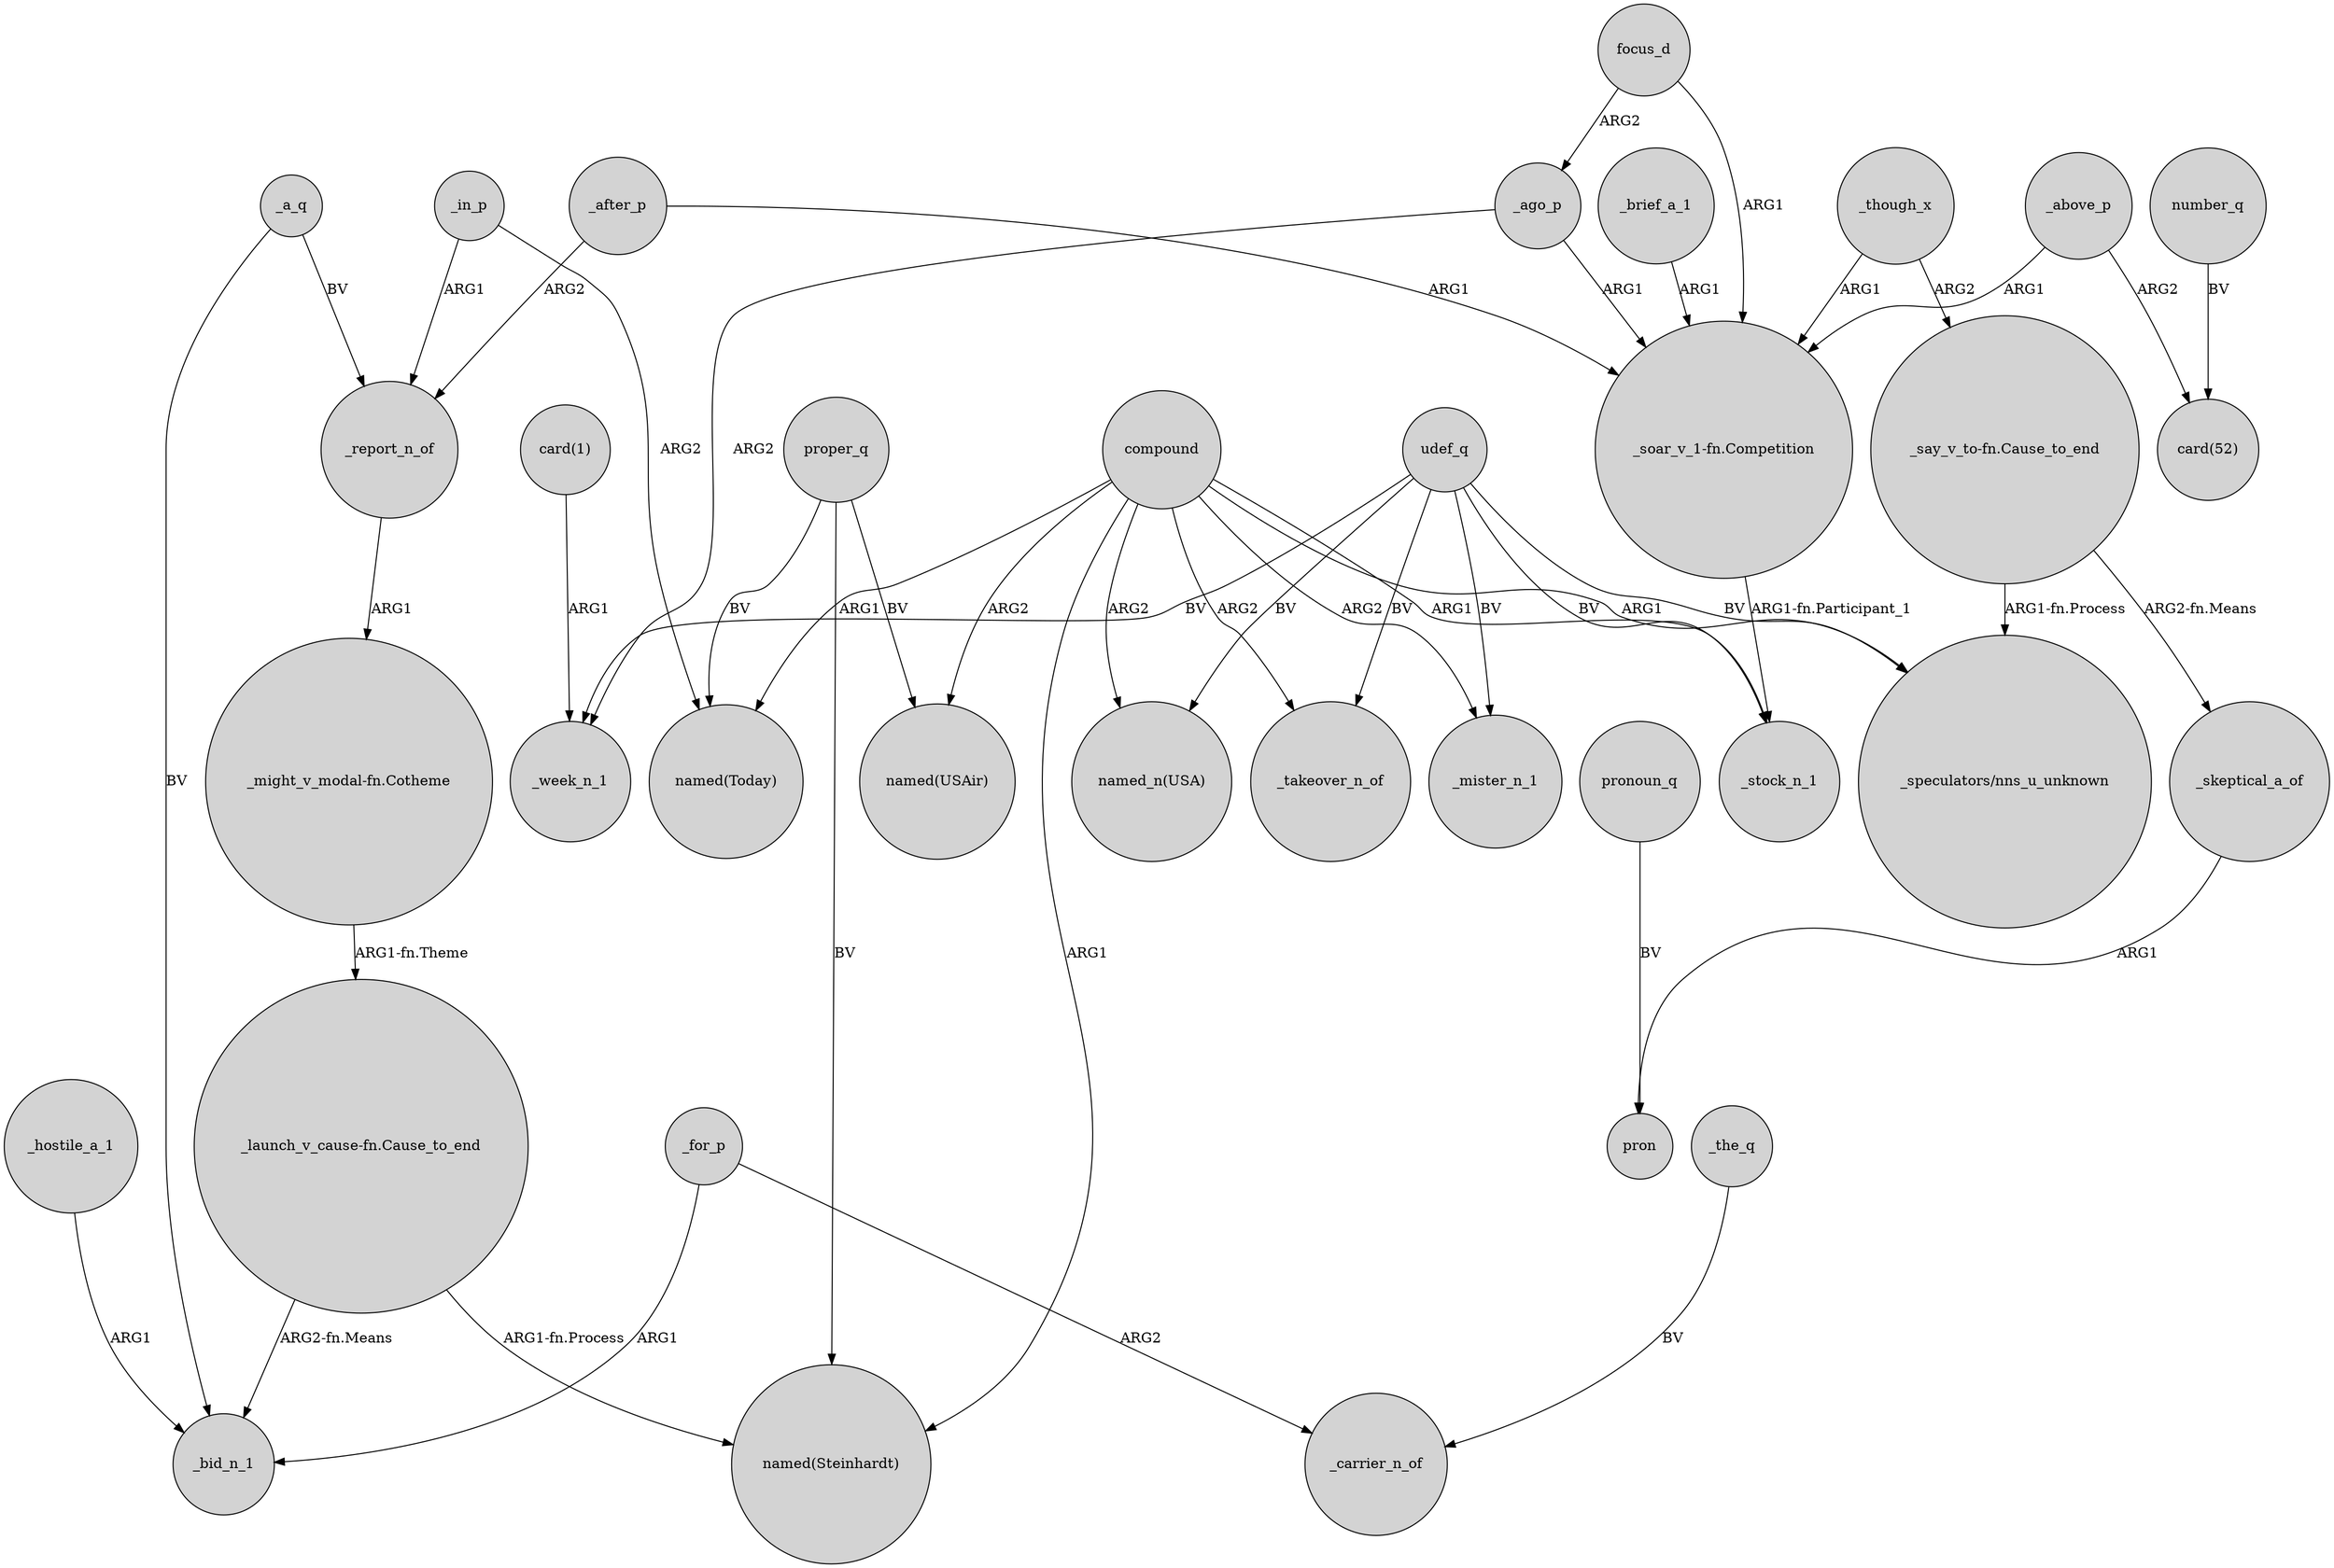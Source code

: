 digraph {
	node [shape=circle style=filled]
	_a_q -> _bid_n_1 [label=BV]
	_report_n_of -> "_might_v_modal-fn.Cotheme" [label=ARG1]
	compound -> _mister_n_1 [label=ARG2]
	focus_d -> "_soar_v_1-fn.Competition" [label=ARG1]
	"card(1)" -> _week_n_1 [label=ARG1]
	_brief_a_1 -> "_soar_v_1-fn.Competition" [label=ARG1]
	compound -> "named(USAir)" [label=ARG2]
	"_launch_v_cause-fn.Cause_to_end" -> "named(Steinhardt)" [label="ARG1-fn.Process"]
	udef_q -> "named_n(USA)" [label=BV]
	proper_q -> "named(Steinhardt)" [label=BV]
	_above_p -> "_soar_v_1-fn.Competition" [label=ARG1]
	focus_d -> _ago_p [label=ARG2]
	_after_p -> _report_n_of [label=ARG2]
	udef_q -> _mister_n_1 [label=BV]
	_skeptical_a_of -> pron [label=ARG1]
	"_soar_v_1-fn.Competition" -> _stock_n_1 [label="ARG1-fn.Participant_1"]
	compound -> _stock_n_1 [label=ARG1]
	udef_q -> "_speculators/nns_u_unknown" [label=BV]
	compound -> "named(Today)" [label=ARG1]
	pronoun_q -> pron [label=BV]
	udef_q -> _takeover_n_of [label=BV]
	udef_q -> _week_n_1 [label=BV]
	compound -> "named(Steinhardt)" [label=ARG1]
	udef_q -> _stock_n_1 [label=BV]
	_a_q -> _report_n_of [label=BV]
	_hostile_a_1 -> _bid_n_1 [label=ARG1]
	_in_p -> "named(Today)" [label=ARG2]
	"_say_v_to-fn.Cause_to_end" -> "_speculators/nns_u_unknown" [label="ARG1-fn.Process"]
	_after_p -> "_soar_v_1-fn.Competition" [label=ARG1]
	compound -> "_speculators/nns_u_unknown" [label=ARG1]
	proper_q -> "named(Today)" [label=BV]
	compound -> "named_n(USA)" [label=ARG2]
	_the_q -> _carrier_n_of [label=BV]
	"_launch_v_cause-fn.Cause_to_end" -> _bid_n_1 [label="ARG2-fn.Means"]
	_in_p -> _report_n_of [label=ARG1]
	_for_p -> _bid_n_1 [label=ARG1]
	_ago_p -> "_soar_v_1-fn.Competition" [label=ARG1]
	"_might_v_modal-fn.Cotheme" -> "_launch_v_cause-fn.Cause_to_end" [label="ARG1-fn.Theme"]
	_for_p -> _carrier_n_of [label=ARG2]
	"_say_v_to-fn.Cause_to_end" -> _skeptical_a_of [label="ARG2-fn.Means"]
	proper_q -> "named(USAir)" [label=BV]
	compound -> _takeover_n_of [label=ARG2]
	_though_x -> "_say_v_to-fn.Cause_to_end" [label=ARG2]
	number_q -> "card(52)" [label=BV]
	_above_p -> "card(52)" [label=ARG2]
	_ago_p -> _week_n_1 [label=ARG2]
	_though_x -> "_soar_v_1-fn.Competition" [label=ARG1]
}
